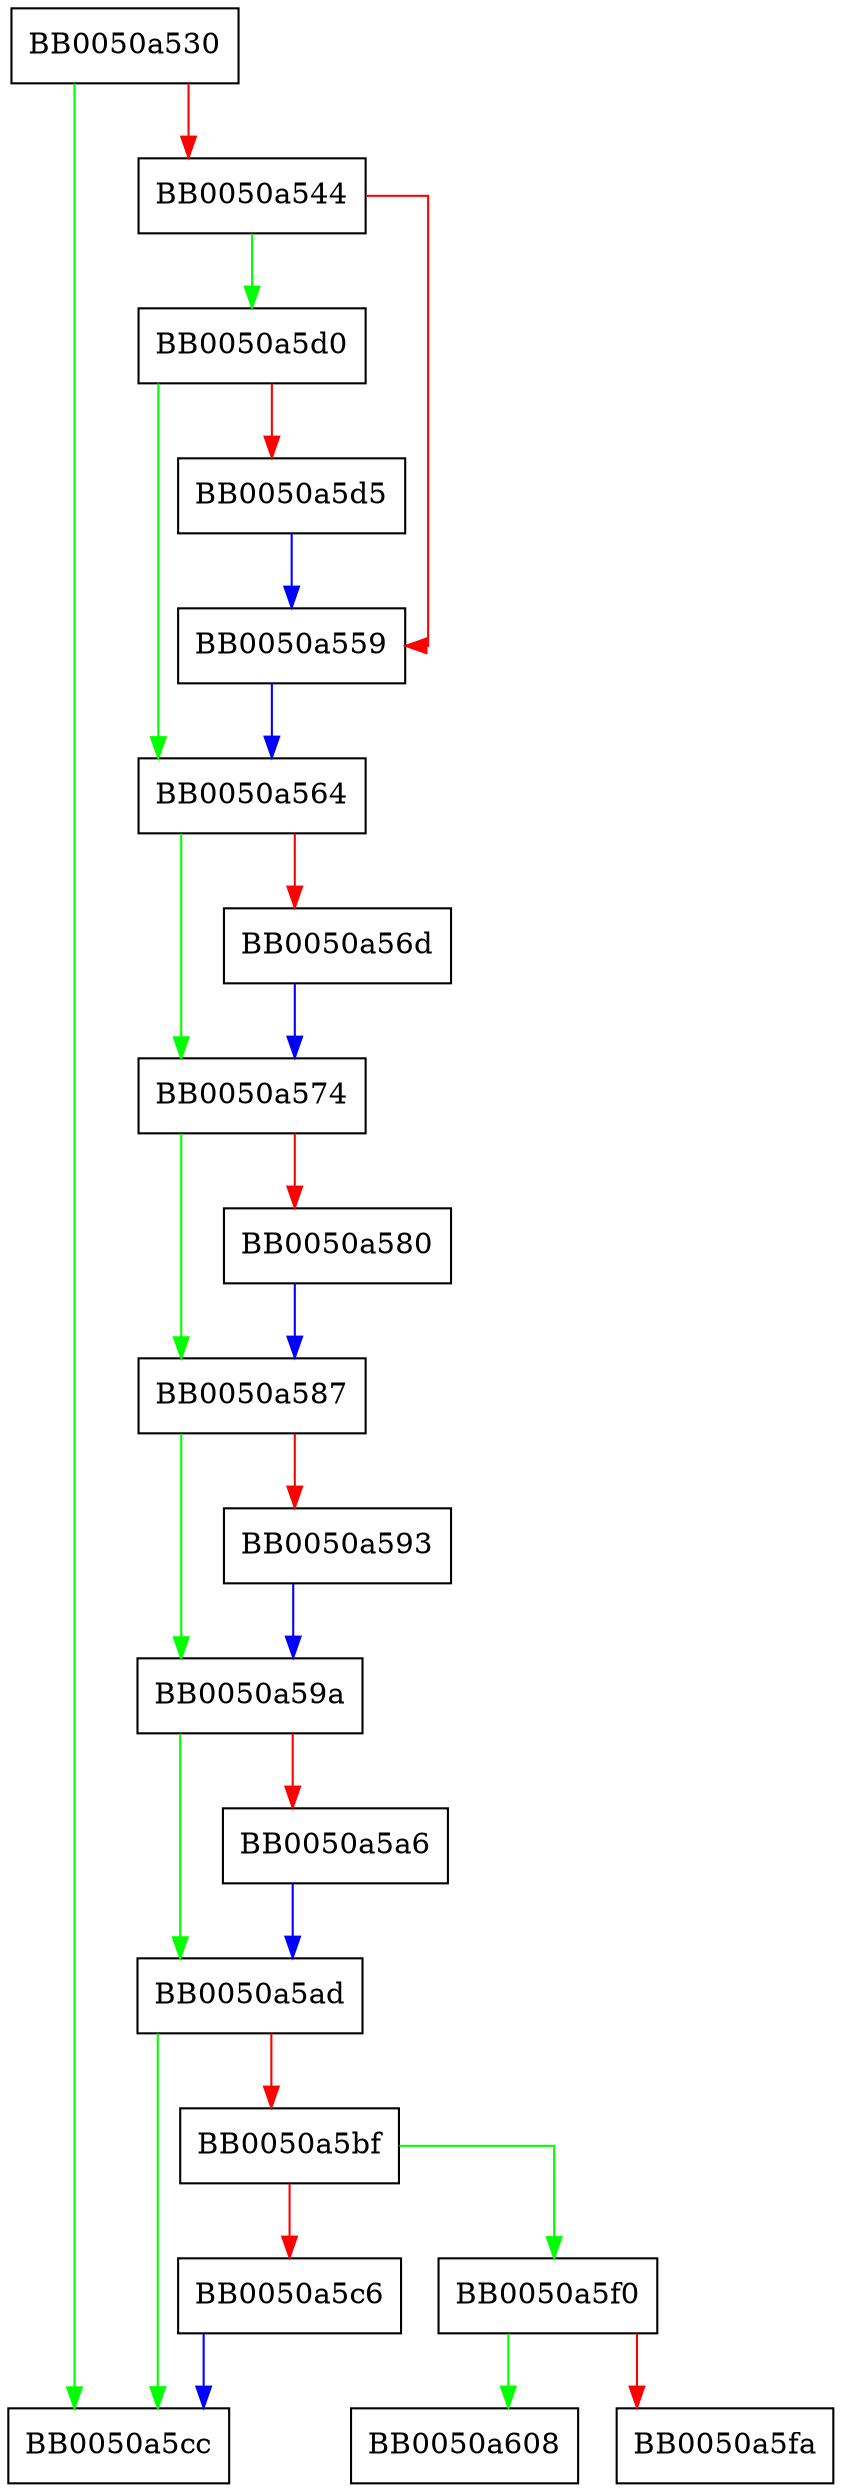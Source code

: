 digraph newreno_on_data_lost {
  node [shape="box"];
  graph [splines=ortho];
  BB0050a530 -> BB0050a5cc [color="green"];
  BB0050a530 -> BB0050a544 [color="red"];
  BB0050a544 -> BB0050a5d0 [color="green"];
  BB0050a544 -> BB0050a559 [color="red"];
  BB0050a559 -> BB0050a564 [color="blue"];
  BB0050a564 -> BB0050a574 [color="green"];
  BB0050a564 -> BB0050a56d [color="red"];
  BB0050a56d -> BB0050a574 [color="blue"];
  BB0050a574 -> BB0050a587 [color="green"];
  BB0050a574 -> BB0050a580 [color="red"];
  BB0050a580 -> BB0050a587 [color="blue"];
  BB0050a587 -> BB0050a59a [color="green"];
  BB0050a587 -> BB0050a593 [color="red"];
  BB0050a593 -> BB0050a59a [color="blue"];
  BB0050a59a -> BB0050a5ad [color="green"];
  BB0050a59a -> BB0050a5a6 [color="red"];
  BB0050a5a6 -> BB0050a5ad [color="blue"];
  BB0050a5ad -> BB0050a5cc [color="green"];
  BB0050a5ad -> BB0050a5bf [color="red"];
  BB0050a5bf -> BB0050a5f0 [color="green"];
  BB0050a5bf -> BB0050a5c6 [color="red"];
  BB0050a5c6 -> BB0050a5cc [color="blue"];
  BB0050a5d0 -> BB0050a564 [color="green"];
  BB0050a5d0 -> BB0050a5d5 [color="red"];
  BB0050a5d5 -> BB0050a559 [color="blue"];
  BB0050a5f0 -> BB0050a608 [color="green"];
  BB0050a5f0 -> BB0050a5fa [color="red"];
}